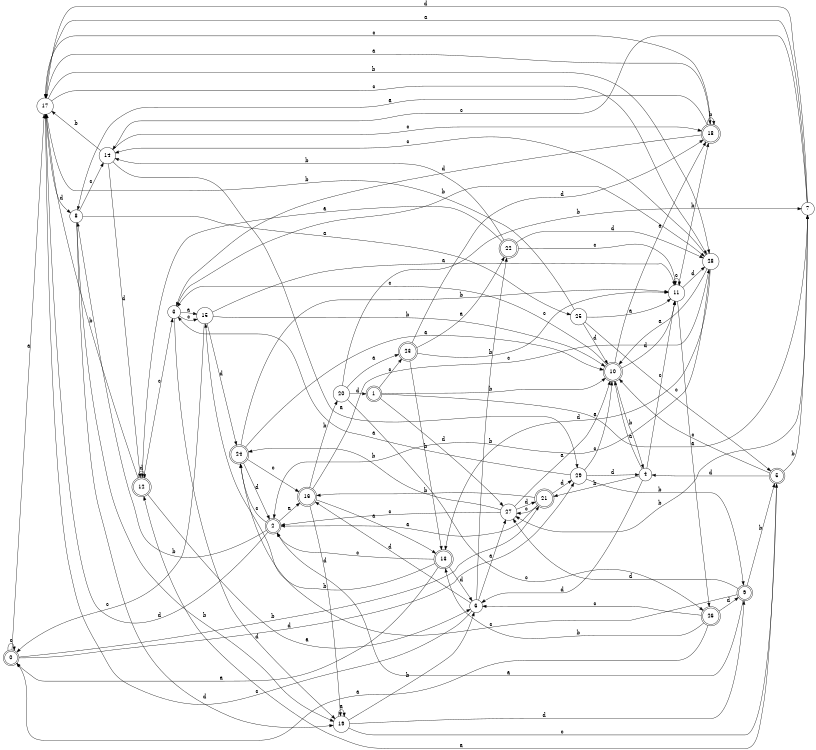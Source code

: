 digraph n24_7 {
__start0 [label="" shape="none"];

rankdir=LR;
size="8,5";

s0 [style="rounded,filled", color="black", fillcolor="white" shape="doublecircle", label="0"];
s1 [style="rounded,filled", color="black", fillcolor="white" shape="doublecircle", label="1"];
s2 [style="rounded,filled", color="black", fillcolor="white" shape="doublecircle", label="2"];
s3 [style="filled", color="black", fillcolor="white" shape="circle", label="3"];
s4 [style="filled", color="black", fillcolor="white" shape="circle", label="4"];
s5 [style="rounded,filled", color="black", fillcolor="white" shape="doublecircle", label="5"];
s6 [style="filled", color="black", fillcolor="white" shape="circle", label="6"];
s7 [style="filled", color="black", fillcolor="white" shape="circle", label="7"];
s8 [style="filled", color="black", fillcolor="white" shape="circle", label="8"];
s9 [style="rounded,filled", color="black", fillcolor="white" shape="doublecircle", label="9"];
s10 [style="rounded,filled", color="black", fillcolor="white" shape="doublecircle", label="10"];
s11 [style="filled", color="black", fillcolor="white" shape="circle", label="11"];
s12 [style="rounded,filled", color="black", fillcolor="white" shape="doublecircle", label="12"];
s13 [style="rounded,filled", color="black", fillcolor="white" shape="doublecircle", label="13"];
s14 [style="filled", color="black", fillcolor="white" shape="circle", label="14"];
s15 [style="filled", color="black", fillcolor="white" shape="circle", label="15"];
s16 [style="rounded,filled", color="black", fillcolor="white" shape="doublecircle", label="16"];
s17 [style="filled", color="black", fillcolor="white" shape="circle", label="17"];
s18 [style="rounded,filled", color="black", fillcolor="white" shape="doublecircle", label="18"];
s19 [style="filled", color="black", fillcolor="white" shape="circle", label="19"];
s20 [style="filled", color="black", fillcolor="white" shape="circle", label="20"];
s21 [style="rounded,filled", color="black", fillcolor="white" shape="doublecircle", label="21"];
s22 [style="rounded,filled", color="black", fillcolor="white" shape="doublecircle", label="22"];
s23 [style="rounded,filled", color="black", fillcolor="white" shape="doublecircle", label="23"];
s24 [style="rounded,filled", color="black", fillcolor="white" shape="doublecircle", label="24"];
s25 [style="filled", color="black", fillcolor="white" shape="circle", label="25"];
s26 [style="rounded,filled", color="black", fillcolor="white" shape="doublecircle", label="26"];
s27 [style="filled", color="black", fillcolor="white" shape="circle", label="27"];
s28 [style="filled", color="black", fillcolor="white" shape="circle", label="28"];
s29 [style="filled", color="black", fillcolor="white" shape="circle", label="29"];
s0 -> s17 [label="a"];
s0 -> s21 [label="b"];
s0 -> s0 [label="c"];
s0 -> s29 [label="d"];
s1 -> s7 [label="a"];
s1 -> s10 [label="b"];
s1 -> s23 [label="c"];
s1 -> s27 [label="d"];
s2 -> s16 [label="a"];
s2 -> s8 [label="b"];
s2 -> s24 [label="c"];
s2 -> s17 [label="d"];
s3 -> s15 [label="a"];
s3 -> s28 [label="b"];
s3 -> s15 [label="c"];
s3 -> s19 [label="d"];
s4 -> s10 [label="a"];
s4 -> s21 [label="b"];
s4 -> s11 [label="c"];
s4 -> s6 [label="d"];
s5 -> s12 [label="a"];
s5 -> s7 [label="b"];
s5 -> s10 [label="c"];
s5 -> s4 [label="d"];
s6 -> s27 [label="a"];
s6 -> s22 [label="b"];
s6 -> s17 [label="c"];
s6 -> s16 [label="d"];
s7 -> s17 [label="a"];
s7 -> s27 [label="b"];
s7 -> s14 [label="c"];
s7 -> s17 [label="d"];
s8 -> s25 [label="a"];
s8 -> s19 [label="b"];
s8 -> s14 [label="c"];
s8 -> s19 [label="d"];
s9 -> s2 [label="a"];
s9 -> s5 [label="b"];
s9 -> s24 [label="c"];
s9 -> s27 [label="d"];
s10 -> s18 [label="a"];
s10 -> s4 [label="b"];
s10 -> s3 [label="c"];
s10 -> s11 [label="d"];
s11 -> s26 [label="a"];
s11 -> s18 [label="b"];
s11 -> s11 [label="c"];
s11 -> s28 [label="d"];
s12 -> s6 [label="a"];
s12 -> s17 [label="b"];
s12 -> s3 [label="c"];
s12 -> s12 [label="d"];
s13 -> s0 [label="a"];
s13 -> s15 [label="b"];
s13 -> s2 [label="c"];
s13 -> s6 [label="d"];
s14 -> s29 [label="a"];
s14 -> s17 [label="b"];
s14 -> s18 [label="c"];
s14 -> s12 [label="d"];
s15 -> s11 [label="a"];
s15 -> s10 [label="b"];
s15 -> s0 [label="c"];
s15 -> s24 [label="d"];
s16 -> s13 [label="a"];
s16 -> s20 [label="b"];
s16 -> s28 [label="c"];
s16 -> s19 [label="d"];
s17 -> s18 [label="a"];
s17 -> s28 [label="b"];
s17 -> s28 [label="c"];
s17 -> s8 [label="d"];
s18 -> s8 [label="a"];
s18 -> s18 [label="b"];
s18 -> s17 [label="c"];
s18 -> s3 [label="d"];
s19 -> s19 [label="a"];
s19 -> s6 [label="b"];
s19 -> s5 [label="c"];
s19 -> s9 [label="d"];
s20 -> s23 [label="a"];
s20 -> s7 [label="b"];
s20 -> s26 [label="c"];
s20 -> s1 [label="d"];
s21 -> s2 [label="a"];
s21 -> s16 [label="b"];
s21 -> s27 [label="c"];
s21 -> s29 [label="d"];
s22 -> s12 [label="a"];
s22 -> s14 [label="b"];
s22 -> s11 [label="c"];
s22 -> s28 [label="d"];
s23 -> s22 [label="a"];
s23 -> s13 [label="b"];
s23 -> s11 [label="c"];
s23 -> s18 [label="d"];
s24 -> s10 [label="a"];
s24 -> s11 [label="b"];
s24 -> s16 [label="c"];
s24 -> s2 [label="d"];
s25 -> s11 [label="a"];
s25 -> s17 [label="b"];
s25 -> s5 [label="c"];
s25 -> s10 [label="d"];
s26 -> s0 [label="a"];
s26 -> s13 [label="b"];
s26 -> s6 [label="c"];
s26 -> s9 [label="d"];
s27 -> s10 [label="a"];
s27 -> s24 [label="b"];
s27 -> s2 [label="c"];
s27 -> s21 [label="d"];
s28 -> s10 [label="a"];
s28 -> s2 [label="b"];
s28 -> s14 [label="c"];
s28 -> s13 [label="d"];
s29 -> s3 [label="a"];
s29 -> s9 [label="b"];
s29 -> s10 [label="c"];
s29 -> s4 [label="d"];

}